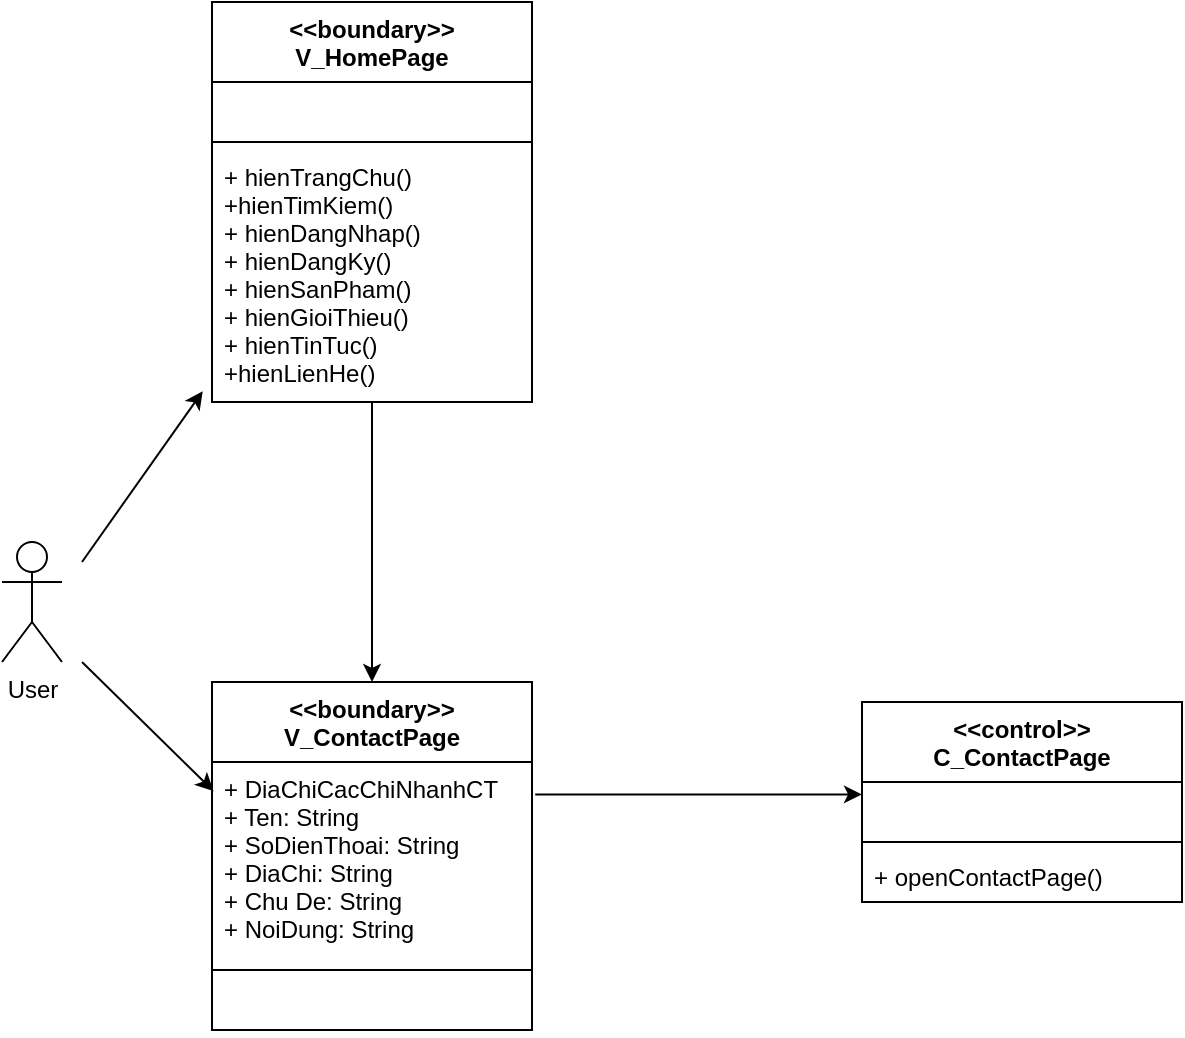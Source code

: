 <mxfile version="14.0.4" type="github">
  <diagram id="j-jNek8Vs6Zp0OdATfKV" name="Page-1">
    <mxGraphModel dx="1038" dy="548" grid="1" gridSize="10" guides="1" tooltips="1" connect="1" arrows="1" fold="1" page="1" pageScale="1" pageWidth="850" pageHeight="1100" math="0" shadow="0">
      <root>
        <mxCell id="0" />
        <mxCell id="1" parent="0" />
        <mxCell id="PXqKB6OC3jWqqJZbwXuf-1" value="User" style="shape=umlActor;verticalLabelPosition=bottom;verticalAlign=top;html=1;outlineConnect=0;" parent="1" vertex="1">
          <mxGeometry x="80" y="280" width="30" height="60" as="geometry" />
        </mxCell>
        <mxCell id="PXqKB6OC3jWqqJZbwXuf-2" value="&lt;&lt;boundary&gt;&gt;&#xa;V_ContactPage" style="swimlane;fontStyle=1;align=center;verticalAlign=top;childLayout=stackLayout;horizontal=1;startSize=40;horizontalStack=0;resizeParent=1;resizeParentMax=0;resizeLast=0;collapsible=1;marginBottom=0;" parent="1" vertex="1">
          <mxGeometry x="185" y="350" width="160" height="174" as="geometry" />
        </mxCell>
        <mxCell id="PXqKB6OC3jWqqJZbwXuf-3" value="+ DiaChiCacChiNhanhCT&#xa;+ Ten: String&#xa;+ SoDienThoai: String&#xa;+ DiaChi: String&#xa;+ Chu De: String&#xa;+ NoiDung: String" style="text;strokeColor=none;fillColor=none;align=left;verticalAlign=top;spacingLeft=4;spacingRight=4;overflow=hidden;rotatable=0;points=[[0,0.5],[1,0.5]];portConstraint=eastwest;" parent="PXqKB6OC3jWqqJZbwXuf-2" vertex="1">
          <mxGeometry y="40" width="160" height="100" as="geometry" />
        </mxCell>
        <mxCell id="PXqKB6OC3jWqqJZbwXuf-4" value="" style="line;strokeWidth=1;fillColor=none;align=left;verticalAlign=middle;spacingTop=-1;spacingLeft=3;spacingRight=3;rotatable=0;labelPosition=right;points=[];portConstraint=eastwest;" parent="PXqKB6OC3jWqqJZbwXuf-2" vertex="1">
          <mxGeometry y="140" width="160" height="8" as="geometry" />
        </mxCell>
        <mxCell id="PXqKB6OC3jWqqJZbwXuf-5" value="  " style="text;strokeColor=none;fillColor=none;align=left;verticalAlign=top;spacingLeft=4;spacingRight=4;overflow=hidden;rotatable=0;points=[[0,0.5],[1,0.5]];portConstraint=eastwest;" parent="PXqKB6OC3jWqqJZbwXuf-2" vertex="1">
          <mxGeometry y="148" width="160" height="26" as="geometry" />
        </mxCell>
        <mxCell id="PXqKB6OC3jWqqJZbwXuf-6" value="&lt;&lt;control&gt;&gt;&#xa;C_ContactPage" style="swimlane;fontStyle=1;align=center;verticalAlign=top;childLayout=stackLayout;horizontal=1;startSize=40;horizontalStack=0;resizeParent=1;resizeParentMax=0;resizeLast=0;collapsible=1;marginBottom=0;" parent="1" vertex="1">
          <mxGeometry x="510" y="360" width="160" height="100" as="geometry" />
        </mxCell>
        <mxCell id="PXqKB6OC3jWqqJZbwXuf-7" value=" " style="text;strokeColor=none;fillColor=none;align=left;verticalAlign=top;spacingLeft=4;spacingRight=4;overflow=hidden;rotatable=0;points=[[0,0.5],[1,0.5]];portConstraint=eastwest;" parent="PXqKB6OC3jWqqJZbwXuf-6" vertex="1">
          <mxGeometry y="40" width="160" height="26" as="geometry" />
        </mxCell>
        <mxCell id="PXqKB6OC3jWqqJZbwXuf-8" value="" style="line;strokeWidth=1;fillColor=none;align=left;verticalAlign=middle;spacingTop=-1;spacingLeft=3;spacingRight=3;rotatable=0;labelPosition=right;points=[];portConstraint=eastwest;" parent="PXqKB6OC3jWqqJZbwXuf-6" vertex="1">
          <mxGeometry y="66" width="160" height="8" as="geometry" />
        </mxCell>
        <mxCell id="PXqKB6OC3jWqqJZbwXuf-9" value="+ openContactPage()" style="text;strokeColor=none;fillColor=none;align=left;verticalAlign=top;spacingLeft=4;spacingRight=4;overflow=hidden;rotatable=0;points=[[0,0.5],[1,0.5]];portConstraint=eastwest;" parent="PXqKB6OC3jWqqJZbwXuf-6" vertex="1">
          <mxGeometry y="74" width="160" height="26" as="geometry" />
        </mxCell>
        <mxCell id="PXqKB6OC3jWqqJZbwXuf-10" value="" style="endArrow=classic;html=1;entryX=0.005;entryY=0.146;entryDx=0;entryDy=0;entryPerimeter=0;" parent="1" target="PXqKB6OC3jWqqJZbwXuf-3" edge="1">
          <mxGeometry width="50" height="50" relative="1" as="geometry">
            <mxPoint x="120" y="340" as="sourcePoint" />
            <mxPoint x="240" y="300" as="targetPoint" />
          </mxGeometry>
        </mxCell>
        <mxCell id="PXqKB6OC3jWqqJZbwXuf-11" value="" style="endArrow=classic;html=1;exitX=1.01;exitY=0.162;exitDx=0;exitDy=0;exitPerimeter=0;entryX=0;entryY=0.238;entryDx=0;entryDy=0;entryPerimeter=0;" parent="1" source="PXqKB6OC3jWqqJZbwXuf-3" target="PXqKB6OC3jWqqJZbwXuf-7" edge="1">
          <mxGeometry width="50" height="50" relative="1" as="geometry">
            <mxPoint x="400" y="280" as="sourcePoint" />
            <mxPoint x="450" y="230" as="targetPoint" />
          </mxGeometry>
        </mxCell>
        <mxCell id="MC75S11mzwjM6RHSEPxO-1" value="&lt;&lt;boundary&gt;&gt;&#xa;V_HomePage" style="swimlane;fontStyle=1;align=center;verticalAlign=top;childLayout=stackLayout;horizontal=1;startSize=40;horizontalStack=0;resizeParent=1;resizeParentMax=0;resizeLast=0;collapsible=1;marginBottom=0;" vertex="1" parent="1">
          <mxGeometry x="185" y="10" width="160" height="200" as="geometry" />
        </mxCell>
        <mxCell id="MC75S11mzwjM6RHSEPxO-2" value="  " style="text;strokeColor=none;fillColor=none;align=left;verticalAlign=top;spacingLeft=4;spacingRight=4;overflow=hidden;rotatable=0;points=[[0,0.5],[1,0.5]];portConstraint=eastwest;" vertex="1" parent="MC75S11mzwjM6RHSEPxO-1">
          <mxGeometry y="40" width="160" height="26" as="geometry" />
        </mxCell>
        <mxCell id="MC75S11mzwjM6RHSEPxO-3" value="" style="line;strokeWidth=1;fillColor=none;align=left;verticalAlign=middle;spacingTop=-1;spacingLeft=3;spacingRight=3;rotatable=0;labelPosition=right;points=[];portConstraint=eastwest;" vertex="1" parent="MC75S11mzwjM6RHSEPxO-1">
          <mxGeometry y="66" width="160" height="8" as="geometry" />
        </mxCell>
        <mxCell id="MC75S11mzwjM6RHSEPxO-4" value="+ hienTrangChu()&#xa;+hienTimKiem()&#xa;+ hienDangNhap()&#xa;+ hienDangKy()&#xa;+ hienSanPham()&#xa;+ hienGioiThieu()&#xa;+ hienTinTuc()&#xa;+hienLienHe()" style="text;strokeColor=none;fillColor=none;align=left;verticalAlign=top;spacingLeft=4;spacingRight=4;overflow=hidden;rotatable=0;points=[[0,0.5],[1,0.5]];portConstraint=eastwest;" vertex="1" parent="MC75S11mzwjM6RHSEPxO-1">
          <mxGeometry y="74" width="160" height="126" as="geometry" />
        </mxCell>
        <mxCell id="MC75S11mzwjM6RHSEPxO-5" value="" style="endArrow=classic;html=1;entryX=0.5;entryY=0;entryDx=0;entryDy=0;" edge="1" parent="1" source="MC75S11mzwjM6RHSEPxO-4" target="PXqKB6OC3jWqqJZbwXuf-2">
          <mxGeometry width="50" height="50" relative="1" as="geometry">
            <mxPoint x="120" y="335.628" as="sourcePoint" />
            <mxPoint x="195.8" y="414.6" as="targetPoint" />
          </mxGeometry>
        </mxCell>
        <mxCell id="MC75S11mzwjM6RHSEPxO-6" value="" style="endArrow=classic;html=1;entryX=-0.029;entryY=0.957;entryDx=0;entryDy=0;entryPerimeter=0;" edge="1" parent="1" target="MC75S11mzwjM6RHSEPxO-4">
          <mxGeometry width="50" height="50" relative="1" as="geometry">
            <mxPoint x="120" y="290" as="sourcePoint" />
            <mxPoint x="205.8" y="424.6" as="targetPoint" />
          </mxGeometry>
        </mxCell>
      </root>
    </mxGraphModel>
  </diagram>
</mxfile>
